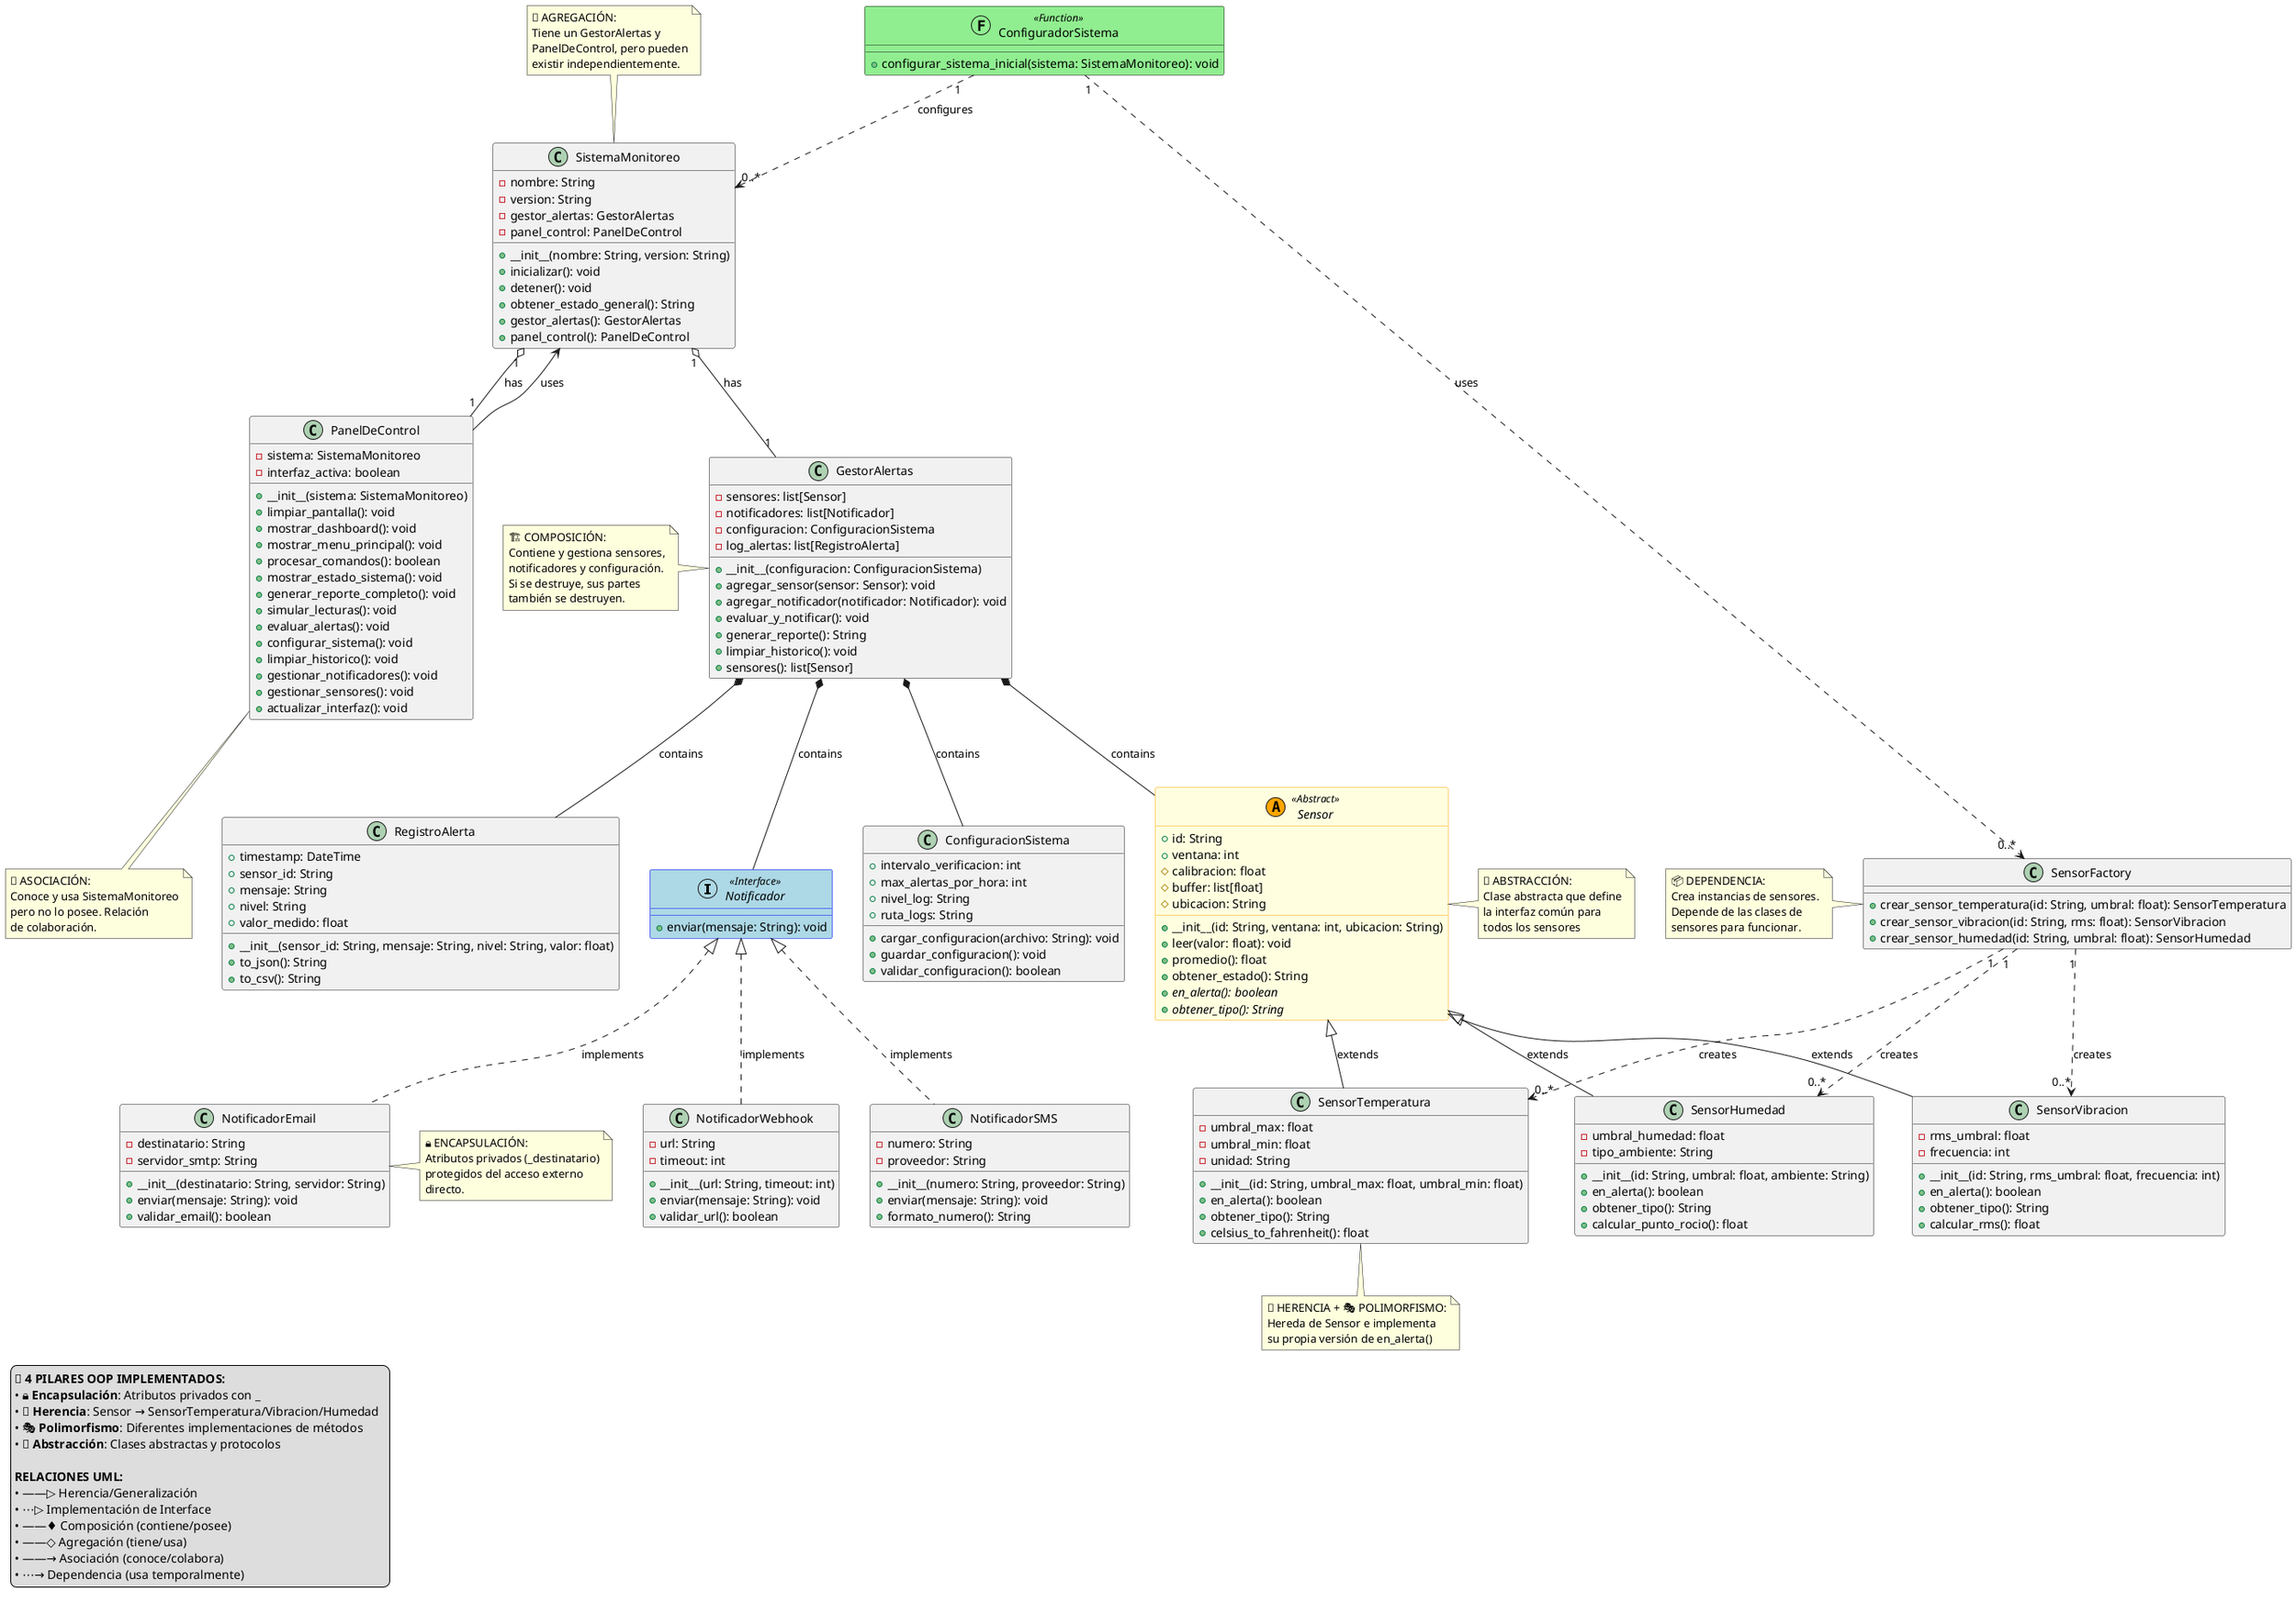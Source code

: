 @startuml diagrama_4_pilares
' Protocol/Interface
interface Notificador << (I,lightblue) Interface >> {
    +enviar(mensaje: String): void
}

' Implementaciones del Protocol / Interface
class NotificadorEmail {
    -destinatario: String
    -servidor_smtp: String
    +__init__(destinatario: String, servidor: String)
    +enviar(mensaje: String): void
    +validar_email(): boolean
}

class NotificadorWebhook {
    -url: String
    -timeout: int
    +__init__(url: String, timeout: int)
    +enviar(mensaje: String): void
    +validar_url(): boolean
}

class NotificadorSMS {
    -numero: String
    -proveedor: String
    +__init__(numero: String, proveedor: String)
    +enviar(mensaje: String): void
    +formato_numero(): String
}

' Clase abstracta base para los sensores
abstract class Sensor << (A,Orange) Abstract >> {
    +id: String
    +ventana: int
    #calibracion: float
    #buffer: list[float]
    #ubicacion: String

    +__init__(id: String, ventana: int, ubicacion: String)
    +leer(valor: float): void
    +promedio(): float
    +obtener_estado(): String
    {abstract} +en_alerta(): boolean
    {abstract} +obtener_tipo(): String
}


' HERENCIA: Subclases Concretas
class SensorTemperatura {
    -umbral_max: float
    -umbral_min: float
    -unidad: String

    +__init__(id: String, umbral_max: float, umbral_min: float)
    +en_alerta(): boolean
    +obtener_tipo(): String
    +celsius_to_fahrenheit(): float
}

class SensorVibracion {
    -rms_umbral: float
    -frecuencia: int

    +__init__(id: String, rms_umbral: float, frecuencia: int)
    +en_alerta(): boolean
    +obtener_tipo(): String
    +calcular_rms(): float
}

class SensorHumedad{
    -umbral_humedad: float
    -tipo_ambiente: String

    +__init__(id: String, umbral: float, ambiente: String)
    +en_alerta(): boolean
    +obtener_tipo(): String
    +calcular_punto_rocio(): float
}


' Composición - GestorAlertas contiene sensores y notificadores
class GestorAlertas {
    -sensores: list[Sensor]
    -notificadores: list[Notificador]
    -configuracion: ConfiguracionSistema
    -log_alertas: list[RegistroAlerta]

    +__init__(configuracion: ConfiguracionSistema)
    +agregar_sensor(sensor: Sensor): void
    +agregar_notificador(notificador: Notificador): void
    +evaluar_y_notificar(): void
    +generar_reporte(): String
    +limpiar_historico(): void
    +sensores(): list[Sensor]
}

' Agregación - Sistema tiene GestorAlertas
class SistemaMonitoreo {
    -nombre: String
    -version: String
    -gestor_alertas: GestorAlertas
    -panel_control: PanelDeControl
    
    +__init__(nombre: String, version: String)
    +inicializar(): void
    +detener(): void
    +obtener_estado_general(): String
    +gestor_alertas(): GestorAlertas
    +panel_control(): PanelDeControl
}

' Clase de configuración
class ConfiguracionSistema {
    +intervalo_verificacion: int
    +max_alertas_por_hora: int
    +nivel_log: String
    +ruta_logs: String

    +cargar_configuracion(archivo: String): void
    +guardar_configuracion(): void
    +validar_configuracion(): boolean
}

' Clase para registros
class RegistroAlerta{
    +timestamp: DateTime
    +sensor_id: String
    +mensaje: String
    +nivel: String
    +valor_medido: float

    +__init__(sensor_id: String, mensaje: String, nivel: String, valor: float)
    +to_json(): String
    +to_csv(): String
}

' Clase para interfaz de usuario
class PanelDeControl{
    -sistema: SistemaMonitoreo
    -interfaz_activa: boolean

    +__init__(sistema: SistemaMonitoreo)
    +limpiar_pantalla(): void
    +mostrar_dashboard(): void
    +mostrar_menu_principal(): void
    +procesar_comandos(): boolean
    +mostrar_estado_sistema(): void
    +generar_reporte_completo(): void
    +simular_lecturas(): void
    +evaluar_alertas(): void
    +configurar_sistema(): void
    +limpiar_historico(): void
    +gestionar_notificadores(): void
    +gestionar_sensores(): void
    +actualizar_interfaz(): void
}

' Factory para crear sensores
class SensorFactory{
    +crear_sensor_temperatura(id: String, umbral: float): SensorTemperatura
    +crear_sensor_vibracion(id: String, rms: float): SensorVibracion
    +crear_sensor_humedad(id: String, umbral: float): SensorHumedad
}

' ==================== FUNCIÓN DE CONFIGURACIÓN ====================
class ConfiguradorSistema << (F,lightgreen) Function >> {
    +configurar_sistema_inicial(sistema: SistemaMonitoreo): void
}

' -----------------------RELACIONES----------------------
' Herencia (Generalización)
Sensor <|-- SensorTemperatura : extends
Sensor <|-- SensorVibracion : extends
Sensor <|-- SensorHumedad : extends

' Implementacion
Notificador <|.. NotificadorEmail : implements
Notificador <|.. NotificadorSMS : implements
Notificador <|.. NotificadorWebhook : implements

' Composición (rombo negro) - GestorAlertas CONTIENE sensores y notificadores
GestorAlertas *-- Sensor : contains
GestorAlertas *-- Notificador : contains
GestorAlertas *-- ConfiguracionSistema : contains
GestorAlertas *-- RegistroAlerta : contains

' Agregación (rombo blanco) - SistemaMonitoreo TIENE GestorAlertas
SistemaMonitoreo "1" o-- "1" GestorAlertas : has
SistemaMonitoreo "1" o-- "1" PanelDeControl : has

' Asociación - PanelDeControl conoce a SistemaMonitoreo
PanelDeControl --> SistemaMonitoreo : uses

' Dependencia (flecha punteada) - SensorFactory crea sensores
SensorFactory "1" ..> "0..*" SensorTemperatura : creates
SensorFactory "1" ..> "0..*" SensorVibracion : creates
SensorFactory "1" ..> "0..*" SensorHumedad : creates
ConfiguradorSistema "1" ..> "0..*" SistemaMonitoreo : configures
ConfiguradorSistema "1" ..> "0..*" SensorFactory : uses

' ==================== NOTAS EXPLICATIVAS ====================
note right of Sensor : 🎨 ABSTRACCIÓN:\nClase abstracta que define\nla interfaz común para\ntodos los sensores

note bottom of SensorTemperatura : 🧬 HERENCIA + 🎭 POLIMORFISMO:\nHereda de Sensor e implementa\nsu propia versión de en_alerta()

note left of GestorAlertas : 🏗️ COMPOSICIÓN:\nContiene y gestiona sensores,\nnotificadores y configuración.\nSi se destruye, sus partes\ntambién se destruyen.

note top of SistemaMonitoreo : 🤝 AGREGACIÓN:\nTiene un GestorAlertas y\nPanelDeControl, pero pueden\nexistir independientemente.

note right of NotificadorEmail : 🔒 ENCAPSULACIÓN:\nAtributos privados (_destinatario)\nprotegidos del acceso externo\ndirecto.

note bottom of PanelDeControl : 👋 ASOCIACIÓN:\nConoce y usa SistemaMonitoreo\npero no lo posee. Relación\nde colaboración.

note left of SensorFactory : 📦 DEPENDENCIA:\nCrea instancias de sensores.\nDepende de las clases de\nsensores para funcionar.

' ==================== COLORES PARA MEJOR VISUALIZACIÓN ====================
skinparam class {
    BackgroundColor<<Interface>> LightBlue
    BackgroundColor<<Abstract>> LightYellow
    BackgroundColor<<Function>> LightGreen
    BorderColor<<Interface>> Blue
    BorderColor<<Abstract>> Orange
}

' ==================== LEYENDA ====================
legend bottom left
    🎨 **4 PILARES OOP IMPLEMENTADOS:**
    • 🔒 **Encapsulación**: Atributos privados con _
    • 🧬 **Herencia**: Sensor → SensorTemperatura/Vibracion/Humedad  
    • 🎭 **Polimorfismo**: Diferentes implementaciones de métodos
    • 🎨 **Abstracción**: Clases abstractas y protocolos
    
    **RELACIONES UML:**
    • ——▷ Herencia/Generalización
    • ⋯▷ Implementación de Interface
    • ——♦ Composición (contiene/posee)
    • ——◇ Agregación (tiene/usa)
    • ——→ Asociación (conoce/colabora)  
    • ⋯→ Dependencia (usa temporalmente)
end legend

@enduml